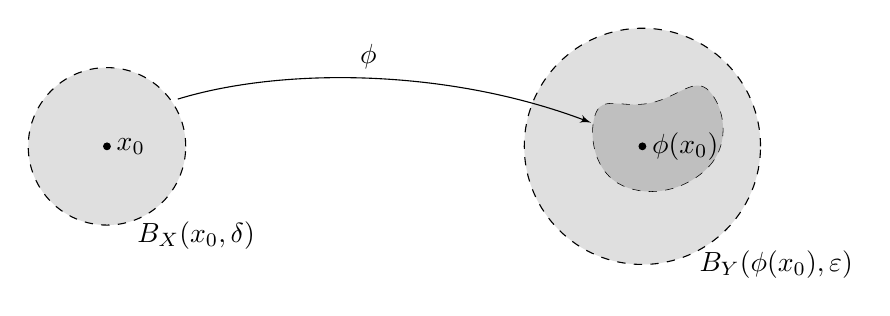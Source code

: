 \begin{tikzpicture}[scale=1]
  \pgfmathsetmacro{\hor}{0.45}
  \pgfmathsetmacro{\ver}{-0.3}
  \draw[dashed,fill=gray!25] (0,0) circle (1cm);
  \draw[dashed,fill=gray!25] (6.8,0) circle (1.5cm);
  \draw[very thin,dashed,fill=gray!50] plot[smooth cycle, tension=.9]
  coordinates{(6.1+\hor,-0.2+\ver) (7.2+\hor,0.05+\ver) (7.2+\hor,1+\ver) (6.45+\hor,.85+\ver) (5.75+\hor,.7+\ver)};
  \draw[-latex'] (0.9,.6) .. controls (2.2,1) and (4.3,1) .. 
  node[above] {$\phi$} (5.7+\hor,.6+\ver);
  \node[right] at (0,0) {$x_0$};
  \node[right] at (6.35+\hor,0.3+\ver) {$\phi(x_0)$};
  \node at (315:1.6cm) {$B_{X}(x_0,\delta)$};
  \node at (8.5,-1.5) {$B_{Y}(\phi(x_0),\varepsilon)$};
  \draw[only marks,mark=*, mark size=1.2pt] plot 
  coordinates{(0,0) (6.35+\hor,.3+\ver)};
\end{tikzpicture}
